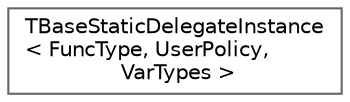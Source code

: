 digraph "Graphical Class Hierarchy"
{
 // INTERACTIVE_SVG=YES
 // LATEX_PDF_SIZE
  bgcolor="transparent";
  edge [fontname=Helvetica,fontsize=10,labelfontname=Helvetica,labelfontsize=10];
  node [fontname=Helvetica,fontsize=10,shape=box,height=0.2,width=0.4];
  rankdir="LR";
  Node0 [id="Node000000",label="TBaseStaticDelegateInstance\l\< FuncType, UserPolicy,\l VarTypes \>",height=0.2,width=0.4,color="grey40", fillcolor="white", style="filled",URL="$de/ddf/classTBaseStaticDelegateInstance.html",tooltip="Implements a delegate binding for regular C++ functions."];
}
